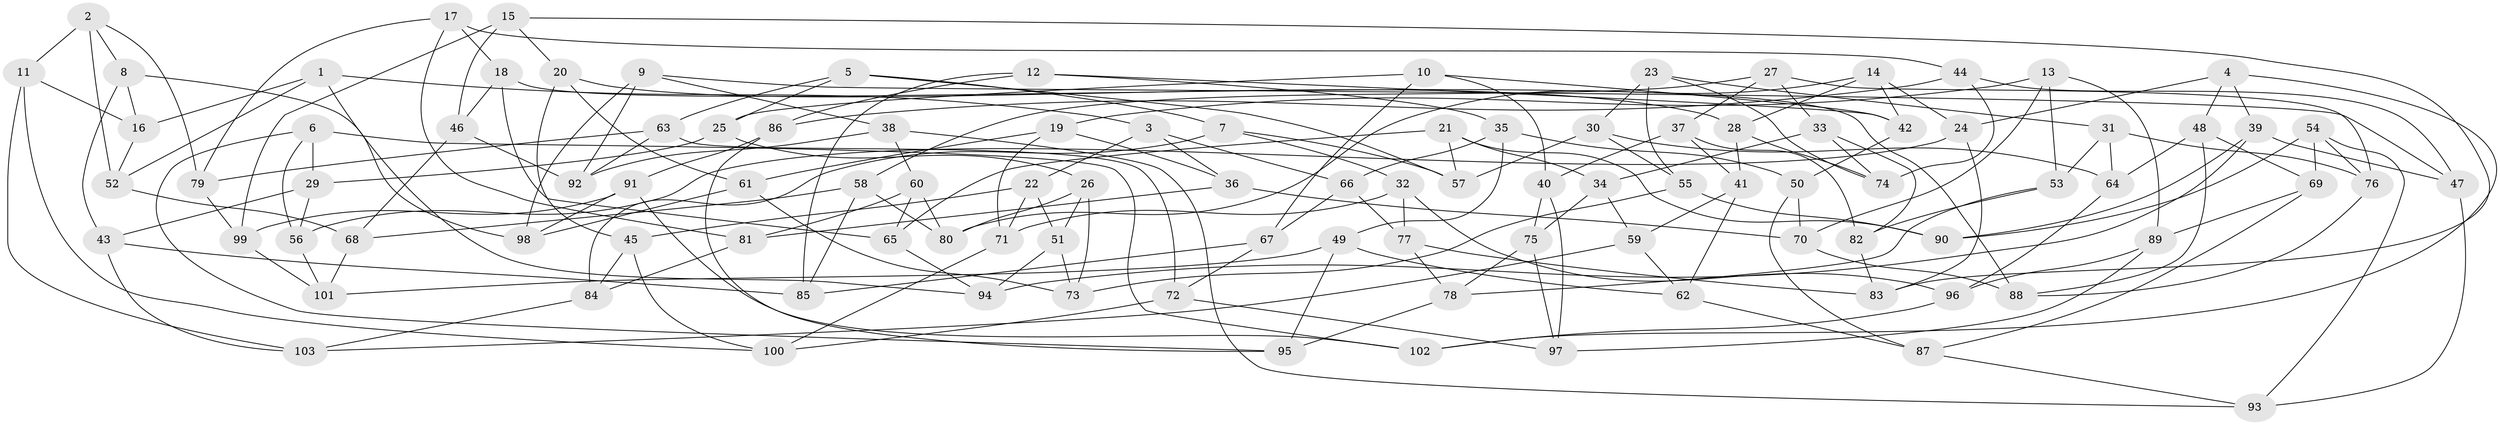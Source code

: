 // Generated by graph-tools (version 1.1) at 2025/02/03/09/25 03:02:57]
// undirected, 103 vertices, 206 edges
graph export_dot {
graph [start="1"]
  node [color=gray90,style=filled];
  1;
  2;
  3;
  4;
  5;
  6;
  7;
  8;
  9;
  10;
  11;
  12;
  13;
  14;
  15;
  16;
  17;
  18;
  19;
  20;
  21;
  22;
  23;
  24;
  25;
  26;
  27;
  28;
  29;
  30;
  31;
  32;
  33;
  34;
  35;
  36;
  37;
  38;
  39;
  40;
  41;
  42;
  43;
  44;
  45;
  46;
  47;
  48;
  49;
  50;
  51;
  52;
  53;
  54;
  55;
  56;
  57;
  58;
  59;
  60;
  61;
  62;
  63;
  64;
  65;
  66;
  67;
  68;
  69;
  70;
  71;
  72;
  73;
  74;
  75;
  76;
  77;
  78;
  79;
  80;
  81;
  82;
  83;
  84;
  85;
  86;
  87;
  88;
  89;
  90;
  91;
  92;
  93;
  94;
  95;
  96;
  97;
  98;
  99;
  100;
  101;
  102;
  103;
  1 -- 52;
  1 -- 3;
  1 -- 16;
  1 -- 94;
  2 -- 52;
  2 -- 8;
  2 -- 79;
  2 -- 11;
  3 -- 36;
  3 -- 66;
  3 -- 22;
  4 -- 39;
  4 -- 48;
  4 -- 102;
  4 -- 24;
  5 -- 63;
  5 -- 7;
  5 -- 57;
  5 -- 25;
  6 -- 56;
  6 -- 95;
  6 -- 29;
  6 -- 102;
  7 -- 32;
  7 -- 84;
  7 -- 57;
  8 -- 16;
  8 -- 43;
  8 -- 98;
  9 -- 47;
  9 -- 92;
  9 -- 98;
  9 -- 38;
  10 -- 67;
  10 -- 25;
  10 -- 42;
  10 -- 40;
  11 -- 103;
  11 -- 100;
  11 -- 16;
  12 -- 86;
  12 -- 85;
  12 -- 35;
  12 -- 42;
  13 -- 70;
  13 -- 19;
  13 -- 53;
  13 -- 89;
  14 -- 80;
  14 -- 42;
  14 -- 24;
  14 -- 28;
  15 -- 83;
  15 -- 46;
  15 -- 99;
  15 -- 20;
  16 -- 52;
  17 -- 81;
  17 -- 79;
  17 -- 44;
  17 -- 18;
  18 -- 65;
  18 -- 88;
  18 -- 46;
  19 -- 36;
  19 -- 71;
  19 -- 61;
  20 -- 45;
  20 -- 28;
  20 -- 61;
  21 -- 34;
  21 -- 57;
  21 -- 65;
  21 -- 90;
  22 -- 71;
  22 -- 51;
  22 -- 45;
  23 -- 55;
  23 -- 30;
  23 -- 31;
  23 -- 74;
  24 -- 56;
  24 -- 83;
  25 -- 26;
  25 -- 29;
  26 -- 51;
  26 -- 73;
  26 -- 80;
  27 -- 33;
  27 -- 37;
  27 -- 76;
  27 -- 58;
  28 -- 74;
  28 -- 41;
  29 -- 43;
  29 -- 56;
  30 -- 57;
  30 -- 64;
  30 -- 55;
  31 -- 53;
  31 -- 76;
  31 -- 64;
  32 -- 71;
  32 -- 96;
  32 -- 77;
  33 -- 82;
  33 -- 74;
  33 -- 34;
  34 -- 59;
  34 -- 75;
  35 -- 50;
  35 -- 49;
  35 -- 66;
  36 -- 70;
  36 -- 81;
  37 -- 82;
  37 -- 41;
  37 -- 40;
  38 -- 93;
  38 -- 92;
  38 -- 60;
  39 -- 47;
  39 -- 90;
  39 -- 94;
  40 -- 75;
  40 -- 97;
  41 -- 62;
  41 -- 59;
  42 -- 50;
  43 -- 85;
  43 -- 103;
  44 -- 47;
  44 -- 86;
  44 -- 74;
  45 -- 100;
  45 -- 84;
  46 -- 68;
  46 -- 92;
  47 -- 93;
  48 -- 69;
  48 -- 64;
  48 -- 88;
  49 -- 101;
  49 -- 95;
  49 -- 62;
  50 -- 87;
  50 -- 70;
  51 -- 73;
  51 -- 94;
  52 -- 68;
  53 -- 78;
  53 -- 82;
  54 -- 90;
  54 -- 69;
  54 -- 93;
  54 -- 76;
  55 -- 90;
  55 -- 73;
  56 -- 101;
  58 -- 80;
  58 -- 68;
  58 -- 85;
  59 -- 62;
  59 -- 103;
  60 -- 81;
  60 -- 65;
  60 -- 80;
  61 -- 98;
  61 -- 73;
  62 -- 87;
  63 -- 72;
  63 -- 92;
  63 -- 79;
  64 -- 96;
  65 -- 94;
  66 -- 67;
  66 -- 77;
  67 -- 85;
  67 -- 72;
  68 -- 101;
  69 -- 87;
  69 -- 89;
  70 -- 88;
  71 -- 100;
  72 -- 97;
  72 -- 100;
  75 -- 97;
  75 -- 78;
  76 -- 88;
  77 -- 78;
  77 -- 83;
  78 -- 95;
  79 -- 99;
  81 -- 84;
  82 -- 83;
  84 -- 103;
  86 -- 91;
  86 -- 95;
  87 -- 93;
  89 -- 96;
  89 -- 97;
  91 -- 102;
  91 -- 99;
  91 -- 98;
  96 -- 102;
  99 -- 101;
}
